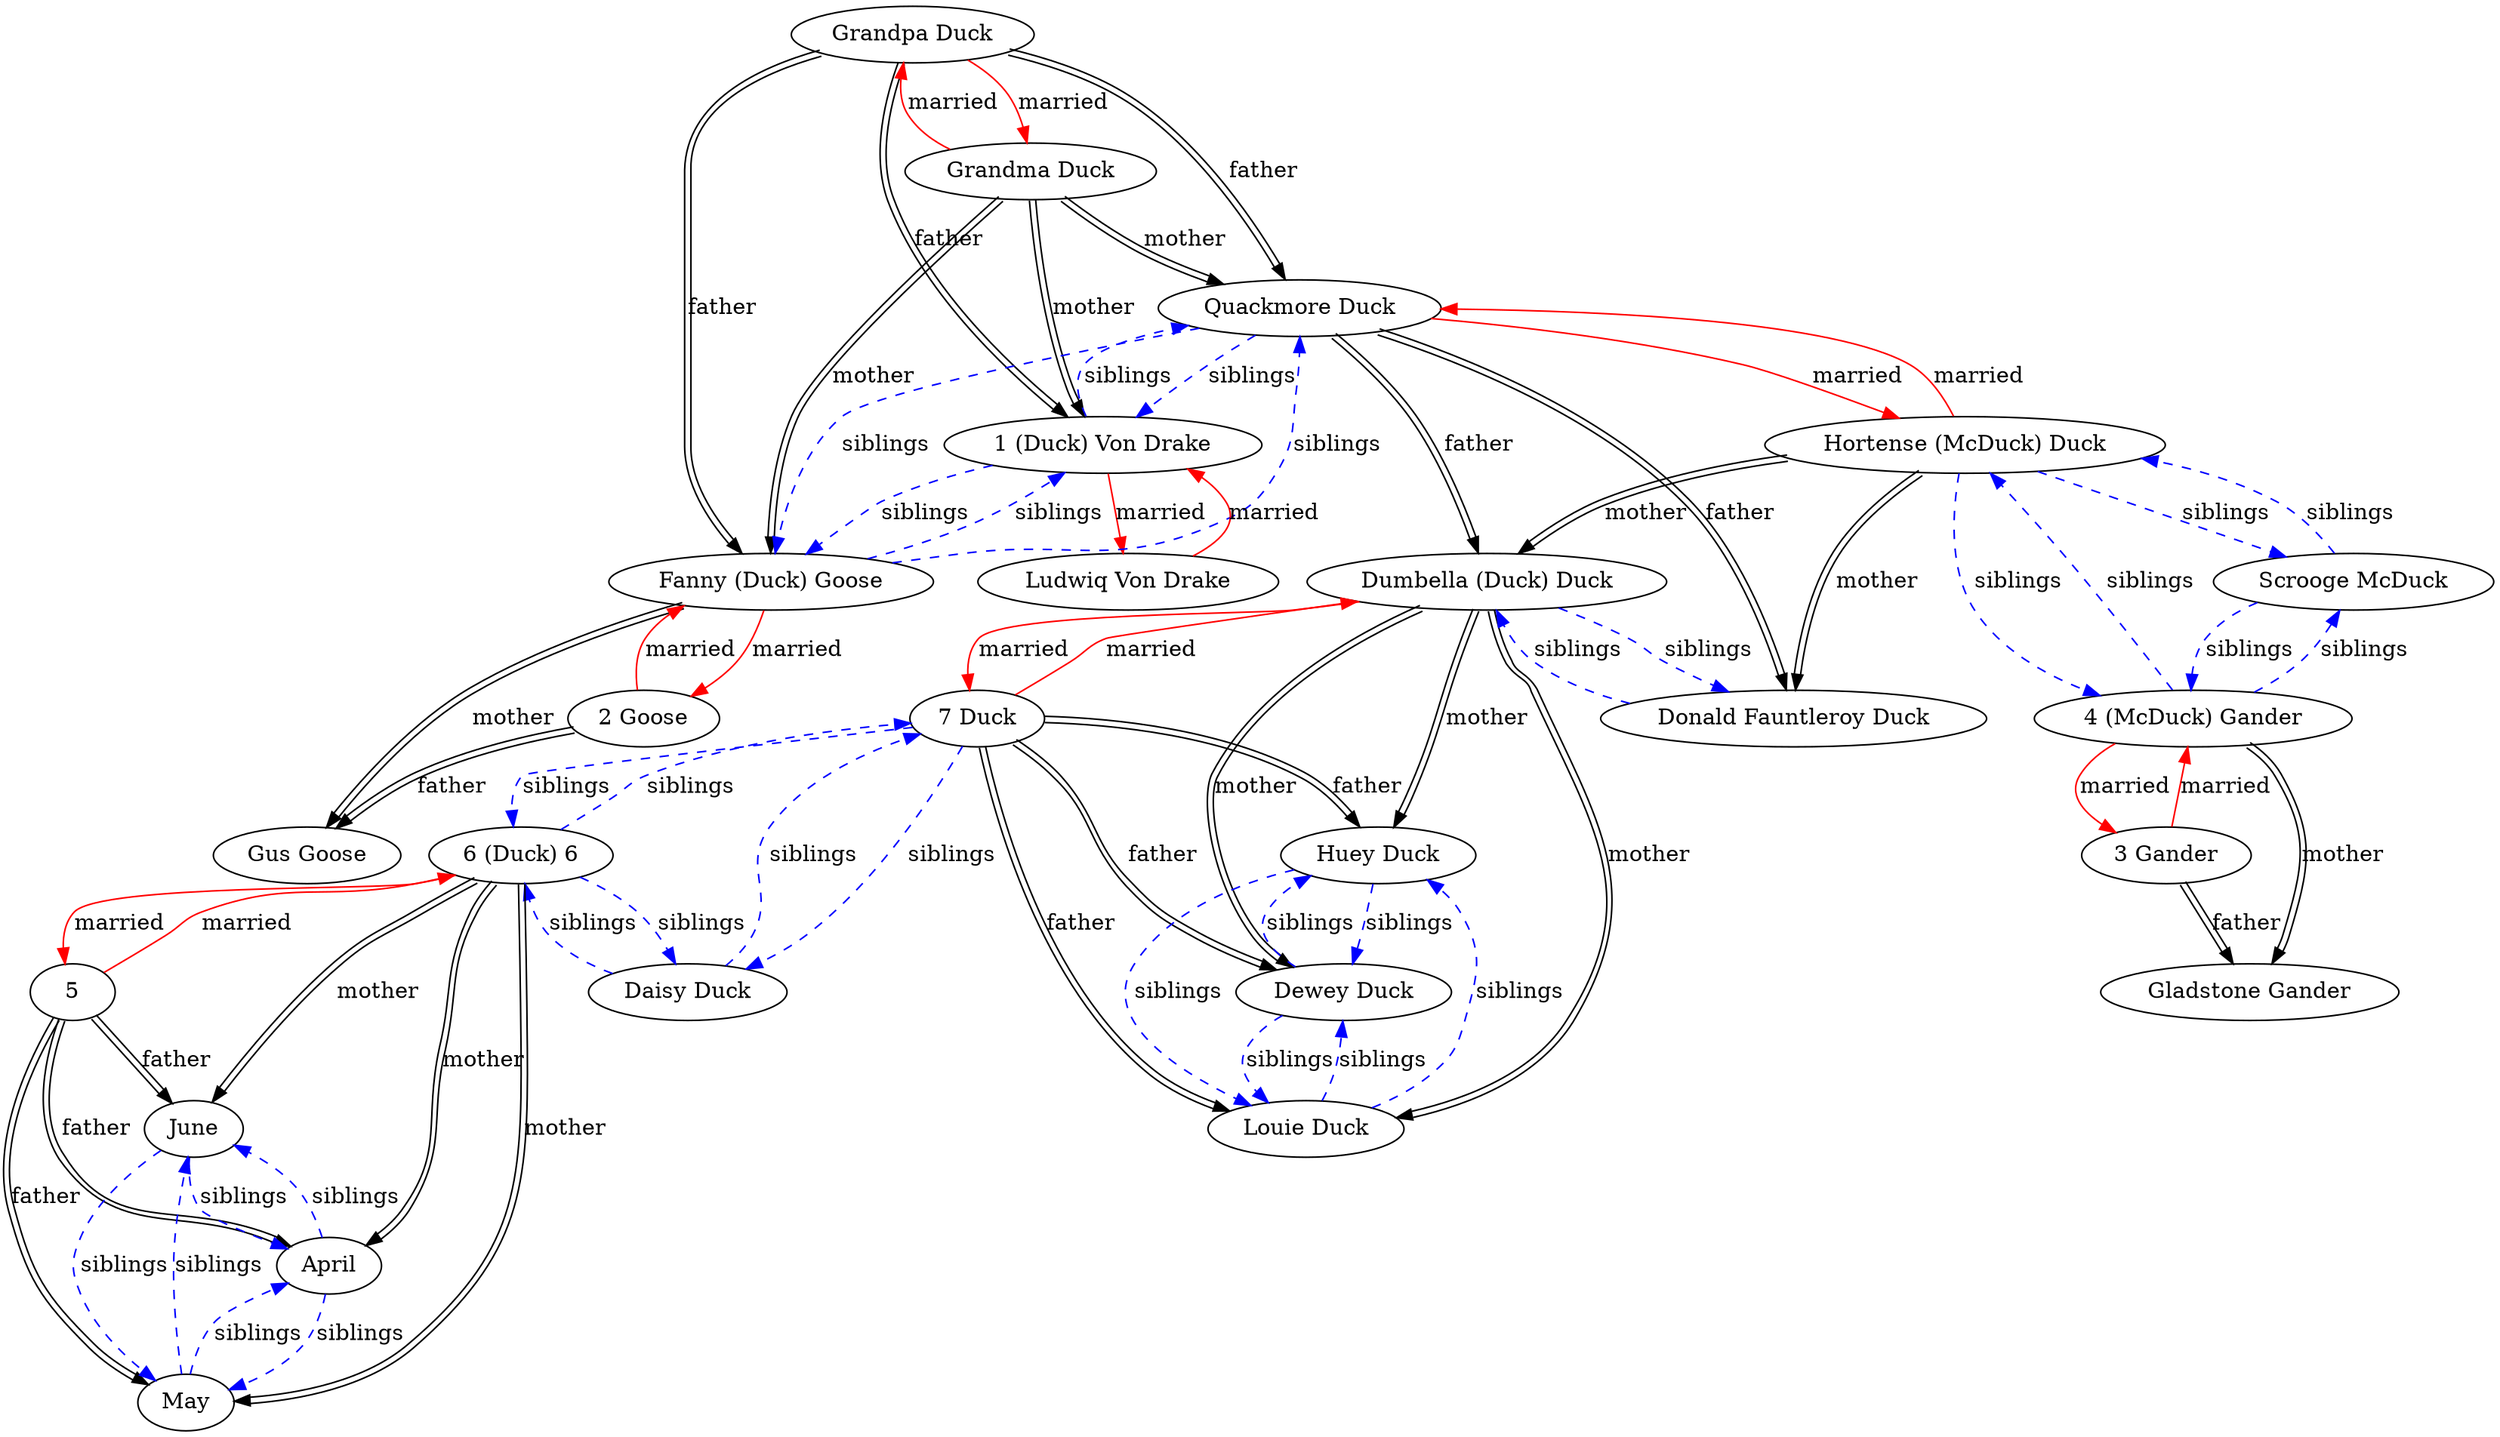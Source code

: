 digraph G {  
 "Grandpa Duck" -> "Grandma Duck" [label=married color=red]; 
 "Grandma Duck" -> "Grandpa Duck" [label=married color=red]; 
 "Grandpa Duck" -> "1 (Duck) Von Drake" [label=father color="black:invis:black"]; 
 "Grandpa Duck" -> "Fanny (Duck) Goose" [label=father color="black:invis:black"]; 
 "Grandpa Duck" -> "Quackmore Duck" [label=father color="black:invis:black"]; 
 "Grandma Duck" -> "1 (Duck) Von Drake" [label=mother color="black:invis:black"]; 
 "Grandma Duck" -> "Fanny (Duck) Goose" [label=mother color="black:invis:black"]; 
 "Grandma Duck" -> "Quackmore Duck" [label=mother color="black:invis:black"]; 
 "Ludwiq Von Drake" -> "1 (Duck) Von Drake" [label=married color=red]; 
 "1 (Duck) Von Drake" -> "Ludwiq Von Drake" [label=married color=red]; 
 "2 Goose" -> "Fanny (Duck) Goose" [label=married color=red]; 
 "Fanny (Duck) Goose" -> "2 Goose" [label=married color=red]; 
 "2 Goose" -> "Gus Goose" [label=father color="black:invis:black"]; 
 "Fanny (Duck) Goose" -> "Gus Goose" [label=mother color="black:invis:black"]; 
 "1 (Duck) Von Drake" -> "Fanny (Duck) Goose" [label=siblings color=blue style=dashed]; 
 "1 (Duck) Von Drake" -> "Quackmore Duck" [label=siblings color=blue style=dashed]; 
 "Fanny (Duck) Goose" -> "1 (Duck) Von Drake" [label=siblings color=blue style=dashed]; 
 "Fanny (Duck) Goose" -> "Quackmore Duck" [label=siblings color=blue style=dashed]; 
 "Quackmore Duck" -> "Fanny (Duck) Goose" [label=siblings color=blue style=dashed]; 
 "Quackmore Duck" -> "1 (Duck) Von Drake" [label=siblings color=blue style=dashed]; 
 "Quackmore Duck" -> "Hortense (McDuck) Duck" [label=married color=red]; 
 "Hortense (McDuck) Duck" -> "Quackmore Duck" [label=married color=red]; 
 "Quackmore Duck" -> "Dumbella (Duck) Duck" [label=father color="black:invis:black"]; 
 "Quackmore Duck" -> "Donald Fauntleroy Duck" [label=father color="black:invis:black"]; 
 "Hortense (McDuck) Duck" -> "Dumbella (Duck) Duck" [label=mother color="black:invis:black"]; 
 "Hortense (McDuck) Duck" -> "Donald Fauntleroy Duck" [label=mother color="black:invis:black"]; 
 "Dumbella (Duck) Duck" -> "Donald Fauntleroy Duck" [label=siblings color=blue style=dashed]; 
 "Donald Fauntleroy Duck" -> "Dumbella (Duck) Duck" [label=siblings color=blue style=dashed]; 
 "Hortense (McDuck) Duck" -> "4 (McDuck) Gander" [label=siblings color=blue style=dashed]; 
 "Hortense (McDuck) Duck" -> "Scrooge McDuck" [label=siblings color=blue style=dashed]; 
 "4 (McDuck) Gander" -> "Hortense (McDuck) Duck" [label=siblings color=blue style=dashed]; 
 "4 (McDuck) Gander" -> "Scrooge McDuck" [label=siblings color=blue style=dashed]; 
 "Scrooge McDuck" -> "4 (McDuck) Gander" [label=siblings color=blue style=dashed]; 
 "Scrooge McDuck" -> "Hortense (McDuck) Duck" [label=siblings color=blue style=dashed]; 
 "3 Gander" -> "4 (McDuck) Gander" [label=married color=red]; 
 "4 (McDuck) Gander" -> "3 Gander" [label=married color=red]; 
 "3 Gander" -> "Gladstone Gander" [label=father color="black:invis:black"]; 
 "4 (McDuck) Gander" -> "Gladstone Gander" [label=mother color="black:invis:black"]; 
 "Dumbella (Duck) Duck" -> "7 Duck" [label=married color=red]; 
 "7 Duck" -> "Dumbella (Duck) Duck" [label=married color=red]; 
 "7 Duck" -> "Huey Duck" [label=father color="black:invis:black"]; 
 "7 Duck" -> "Dewey Duck" [label=father color="black:invis:black"]; 
 "7 Duck" -> "Louie Duck" [label=father color="black:invis:black"]; 
 "Dumbella (Duck) Duck" -> "Huey Duck" [label=mother color="black:invis:black"]; 
 "Dumbella (Duck) Duck" -> "Dewey Duck" [label=mother color="black:invis:black"]; 
 "Dumbella (Duck) Duck" -> "Louie Duck" [label=mother color="black:invis:black"]; 
 "Huey Duck" -> "Dewey Duck" [label=siblings color=blue style=dashed]; 
 "Huey Duck" -> "Louie Duck" [label=siblings color=blue style=dashed]; 
 "Dewey Duck" -> "Huey Duck" [label=siblings color=blue style=dashed]; 
 "Dewey Duck" -> "Louie Duck" [label=siblings color=blue style=dashed]; 
 "Louie Duck" -> "Huey Duck" [label=siblings color=blue style=dashed]; 
 "Louie Duck" -> "Dewey Duck" [label=siblings color=blue style=dashed]; 
 "7 Duck" -> "Daisy Duck" [label=siblings color=blue style=dashed]; 
 "7 Duck" -> "6 (Duck) 6" [label=siblings color=blue style=dashed]; 
 "Daisy Duck" -> "6 (Duck) 6" [label=siblings color=blue style=dashed]; 
 "Daisy Duck" -> "7 Duck" [label=siblings color=blue style=dashed]; 
 "6 (Duck) 6" -> "Daisy Duck" [label=siblings color=blue style=dashed]; 
 "6 (Duck) 6" -> "7 Duck" [label=siblings color=blue style=dashed]; 
 "6 (Duck) 6" -> "5" [label=married color=red]; 
 "5" -> "6 (Duck) 6" [label=married color=red]; 
 "5" -> "April" [label=father color="black:invis:black"]; 
 "5" -> "May" [label=father color="black:invis:black"]; 
 "5" -> "June" [label=father color="black:invis:black"]; 
 "6 (Duck) 6" -> "April" [label=mother color="black:invis:black"]; 
 "6 (Duck) 6" -> "May" [label=mother color="black:invis:black"]; 
 "6 (Duck) 6" -> "June" [label=mother color="black:invis:black"]; 
 "May" -> "April" [label=siblings color=blue style=dashed]; 
 "May" -> "June" [label=siblings color=blue style=dashed]; 
 "April" -> "May" [label=siblings color=blue style=dashed]; 
 "April" -> "June" [label=siblings color=blue style=dashed]; 
 "June" -> "May" [label=siblings color=blue style=dashed]; 
 "June" -> "April" [label=siblings color=blue style=dashed]; 
 }
